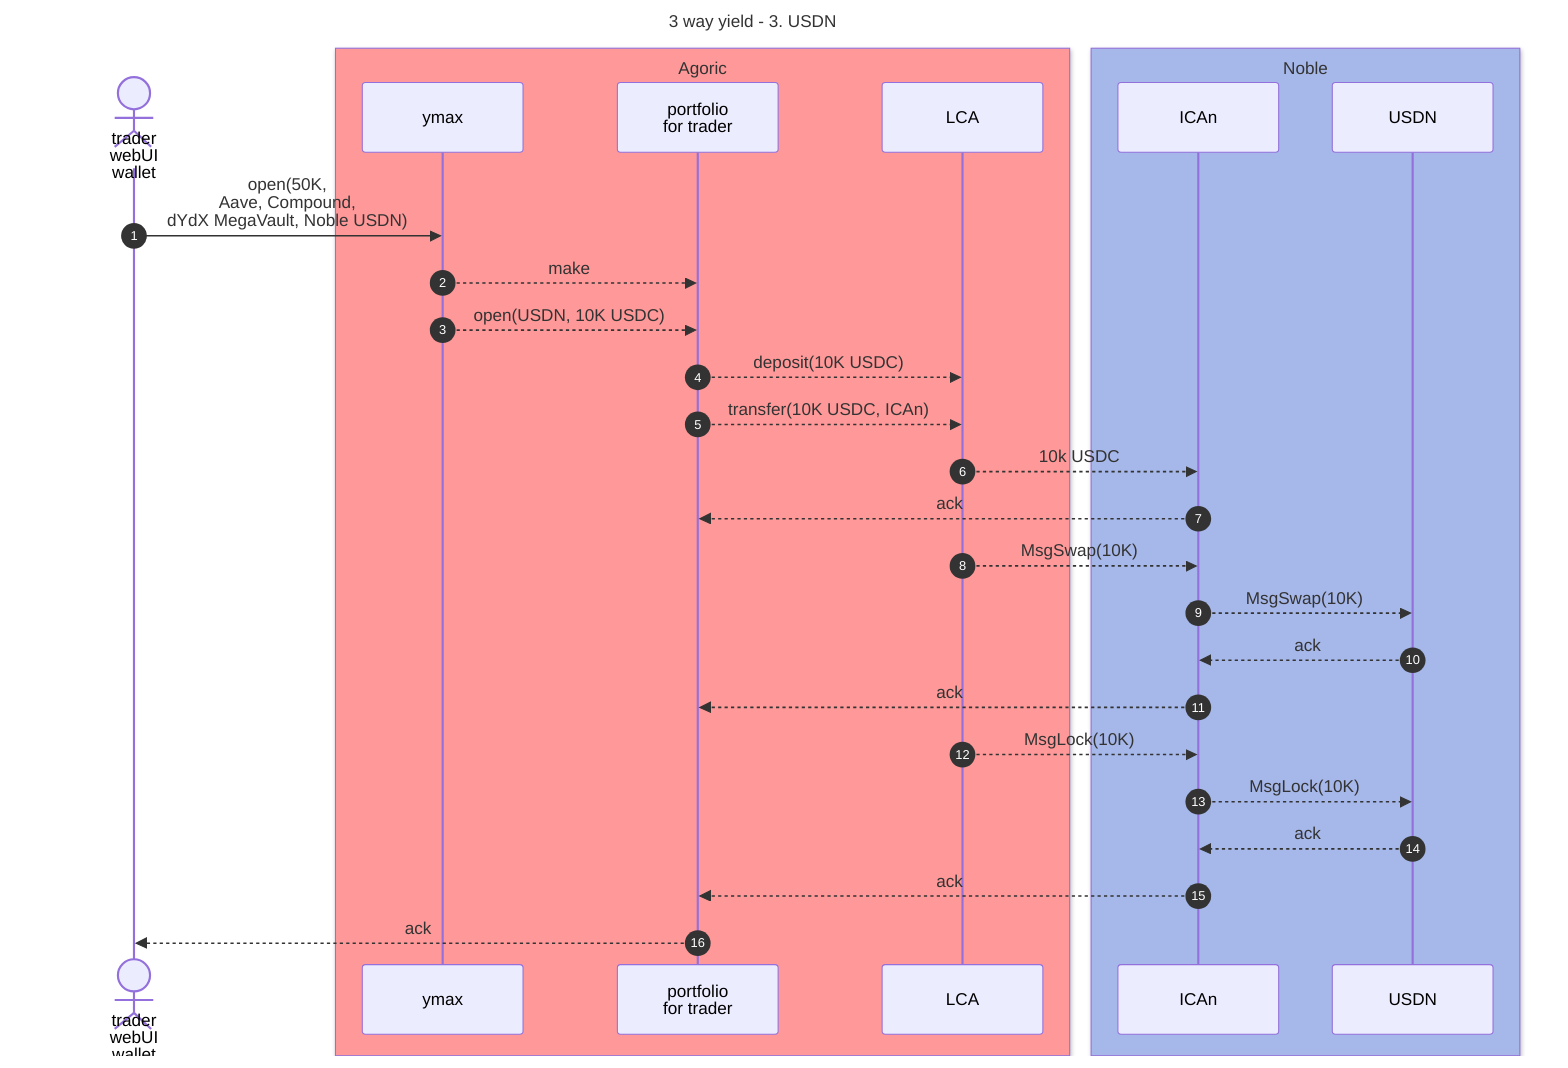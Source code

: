 sequenceDiagram
    title 3 way yield - 3. USDN
    autonumber

    actor trader as trader<br >webUI<br >wallet

    box rgb(255,153,153) Agoric
    participant ymax
    participant portfolio as portfolio<br/>for trader
    participant LCA
    end

    box rgb(166,184,233) Noble
    participant ICAn
    participant USDN
    end

    %% Notation: ->> for initial message, -->> for consequences

    trader ->> ymax: open(50K,<br/>Aave, Compound,<br/>dYdX MegaVault, Noble USDN)
    ymax -->> portfolio: make
    ymax -->> portfolio: open(USDN, 10K USDC)
    portfolio -->> LCA: deposit(10K USDC)
    portfolio -->> LCA: transfer(10K USDC, ICAn)
    LCA -->> ICAn: 10k USDC
    ICAn -->> portfolio: ack

    LCA -->> ICAn: MsgSwap(10K)
    ICAn -->> USDN: MsgSwap(10K)
    USDN -->> ICAn: ack
    ICAn -->> portfolio: ack
    LCA -->> ICAn: MsgLock(10K)
    ICAn -->> USDN: MsgLock(10K)
    USDN -->> ICAn: ack
    ICAn -->> portfolio: ack
    portfolio -->> trader: ack